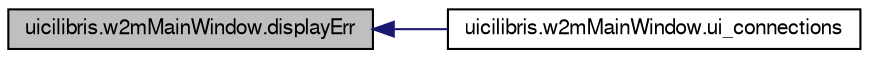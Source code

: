 digraph G
{
  edge [fontname="FreeSans",fontsize="10",labelfontname="FreeSans",labelfontsize="10"];
  node [fontname="FreeSans",fontsize="10",shape=record];
  rankdir="LR";
  Node1 [label="uicilibris.w2mMainWindow.displayErr",height=0.2,width=0.4,color="black", fillcolor="grey75", style="filled" fontcolor="black"];
  Node1 -> Node2 [dir="back",color="midnightblue",fontsize="10",style="solid"];
  Node2 [label="uicilibris.w2mMainWindow.ui_connections",height=0.2,width=0.4,color="black", fillcolor="white", style="filled",URL="$classuicilibris_1_1w2mMainWindow.html#a92db5c455a549b7a1a7dd6f0ae341611",tooltip="Connects signals with methods."];
}

